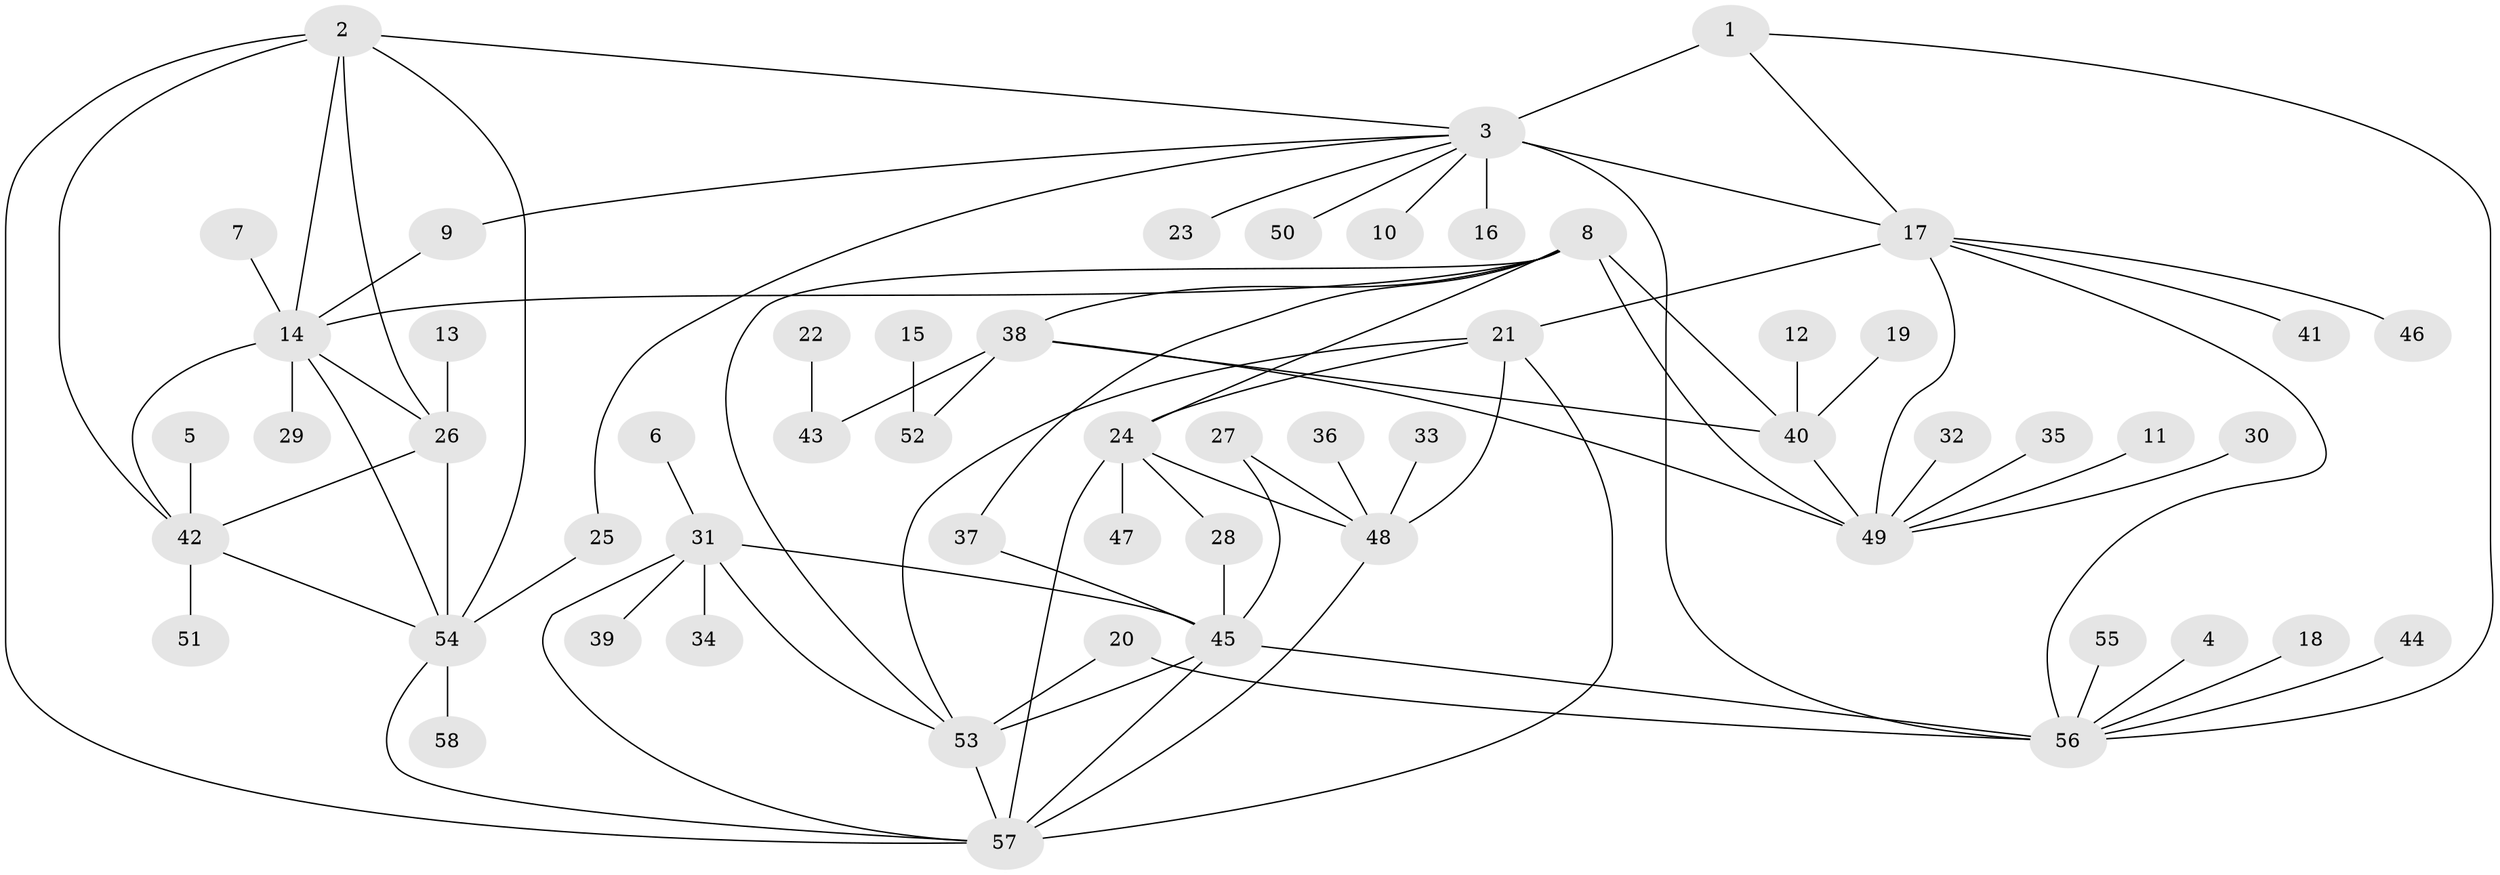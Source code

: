 // original degree distribution, {4: 0.04424778761061947, 8: 0.061946902654867256, 9: 0.035398230088495575, 11: 0.008849557522123894, 6: 0.035398230088495575, 10: 0.02654867256637168, 12: 0.008849557522123894, 7: 0.017699115044247787, 1: 0.5929203539823009, 3: 0.017699115044247787, 2: 0.1504424778761062}
// Generated by graph-tools (version 1.1) at 2025/02/03/09/25 03:02:43]
// undirected, 58 vertices, 88 edges
graph export_dot {
graph [start="1"]
  node [color=gray90,style=filled];
  1;
  2;
  3;
  4;
  5;
  6;
  7;
  8;
  9;
  10;
  11;
  12;
  13;
  14;
  15;
  16;
  17;
  18;
  19;
  20;
  21;
  22;
  23;
  24;
  25;
  26;
  27;
  28;
  29;
  30;
  31;
  32;
  33;
  34;
  35;
  36;
  37;
  38;
  39;
  40;
  41;
  42;
  43;
  44;
  45;
  46;
  47;
  48;
  49;
  50;
  51;
  52;
  53;
  54;
  55;
  56;
  57;
  58;
  1 -- 3 [weight=2.0];
  1 -- 17 [weight=1.0];
  1 -- 56 [weight=1.0];
  2 -- 3 [weight=1.0];
  2 -- 14 [weight=1.0];
  2 -- 26 [weight=1.0];
  2 -- 42 [weight=1.0];
  2 -- 54 [weight=1.0];
  2 -- 57 [weight=1.0];
  3 -- 9 [weight=1.0];
  3 -- 10 [weight=1.0];
  3 -- 16 [weight=1.0];
  3 -- 17 [weight=2.0];
  3 -- 23 [weight=1.0];
  3 -- 25 [weight=1.0];
  3 -- 50 [weight=1.0];
  3 -- 56 [weight=2.0];
  4 -- 56 [weight=1.0];
  5 -- 42 [weight=1.0];
  6 -- 31 [weight=1.0];
  7 -- 14 [weight=1.0];
  8 -- 14 [weight=1.0];
  8 -- 24 [weight=1.0];
  8 -- 37 [weight=1.0];
  8 -- 38 [weight=2.0];
  8 -- 40 [weight=2.0];
  8 -- 49 [weight=2.0];
  8 -- 53 [weight=1.0];
  9 -- 14 [weight=1.0];
  11 -- 49 [weight=1.0];
  12 -- 40 [weight=1.0];
  13 -- 26 [weight=1.0];
  14 -- 26 [weight=1.0];
  14 -- 29 [weight=1.0];
  14 -- 42 [weight=1.0];
  14 -- 54 [weight=1.0];
  15 -- 52 [weight=1.0];
  17 -- 21 [weight=1.0];
  17 -- 41 [weight=1.0];
  17 -- 46 [weight=1.0];
  17 -- 49 [weight=1.0];
  17 -- 56 [weight=1.0];
  18 -- 56 [weight=1.0];
  19 -- 40 [weight=1.0];
  20 -- 53 [weight=1.0];
  20 -- 56 [weight=1.0];
  21 -- 24 [weight=1.0];
  21 -- 48 [weight=2.0];
  21 -- 53 [weight=1.0];
  21 -- 57 [weight=1.0];
  22 -- 43 [weight=1.0];
  24 -- 28 [weight=1.0];
  24 -- 47 [weight=1.0];
  24 -- 48 [weight=2.0];
  24 -- 57 [weight=1.0];
  25 -- 54 [weight=1.0];
  26 -- 42 [weight=1.0];
  26 -- 54 [weight=1.0];
  27 -- 45 [weight=1.0];
  27 -- 48 [weight=1.0];
  28 -- 45 [weight=1.0];
  30 -- 49 [weight=1.0];
  31 -- 34 [weight=1.0];
  31 -- 39 [weight=1.0];
  31 -- 45 [weight=1.0];
  31 -- 53 [weight=2.0];
  31 -- 57 [weight=1.0];
  32 -- 49 [weight=1.0];
  33 -- 48 [weight=1.0];
  35 -- 49 [weight=1.0];
  36 -- 48 [weight=1.0];
  37 -- 45 [weight=1.0];
  38 -- 40 [weight=1.0];
  38 -- 43 [weight=1.0];
  38 -- 49 [weight=1.0];
  38 -- 52 [weight=1.0];
  40 -- 49 [weight=1.0];
  42 -- 51 [weight=1.0];
  42 -- 54 [weight=1.0];
  44 -- 56 [weight=1.0];
  45 -- 53 [weight=2.0];
  45 -- 56 [weight=1.0];
  45 -- 57 [weight=1.0];
  48 -- 57 [weight=2.0];
  53 -- 57 [weight=2.0];
  54 -- 57 [weight=1.0];
  54 -- 58 [weight=1.0];
  55 -- 56 [weight=1.0];
}

